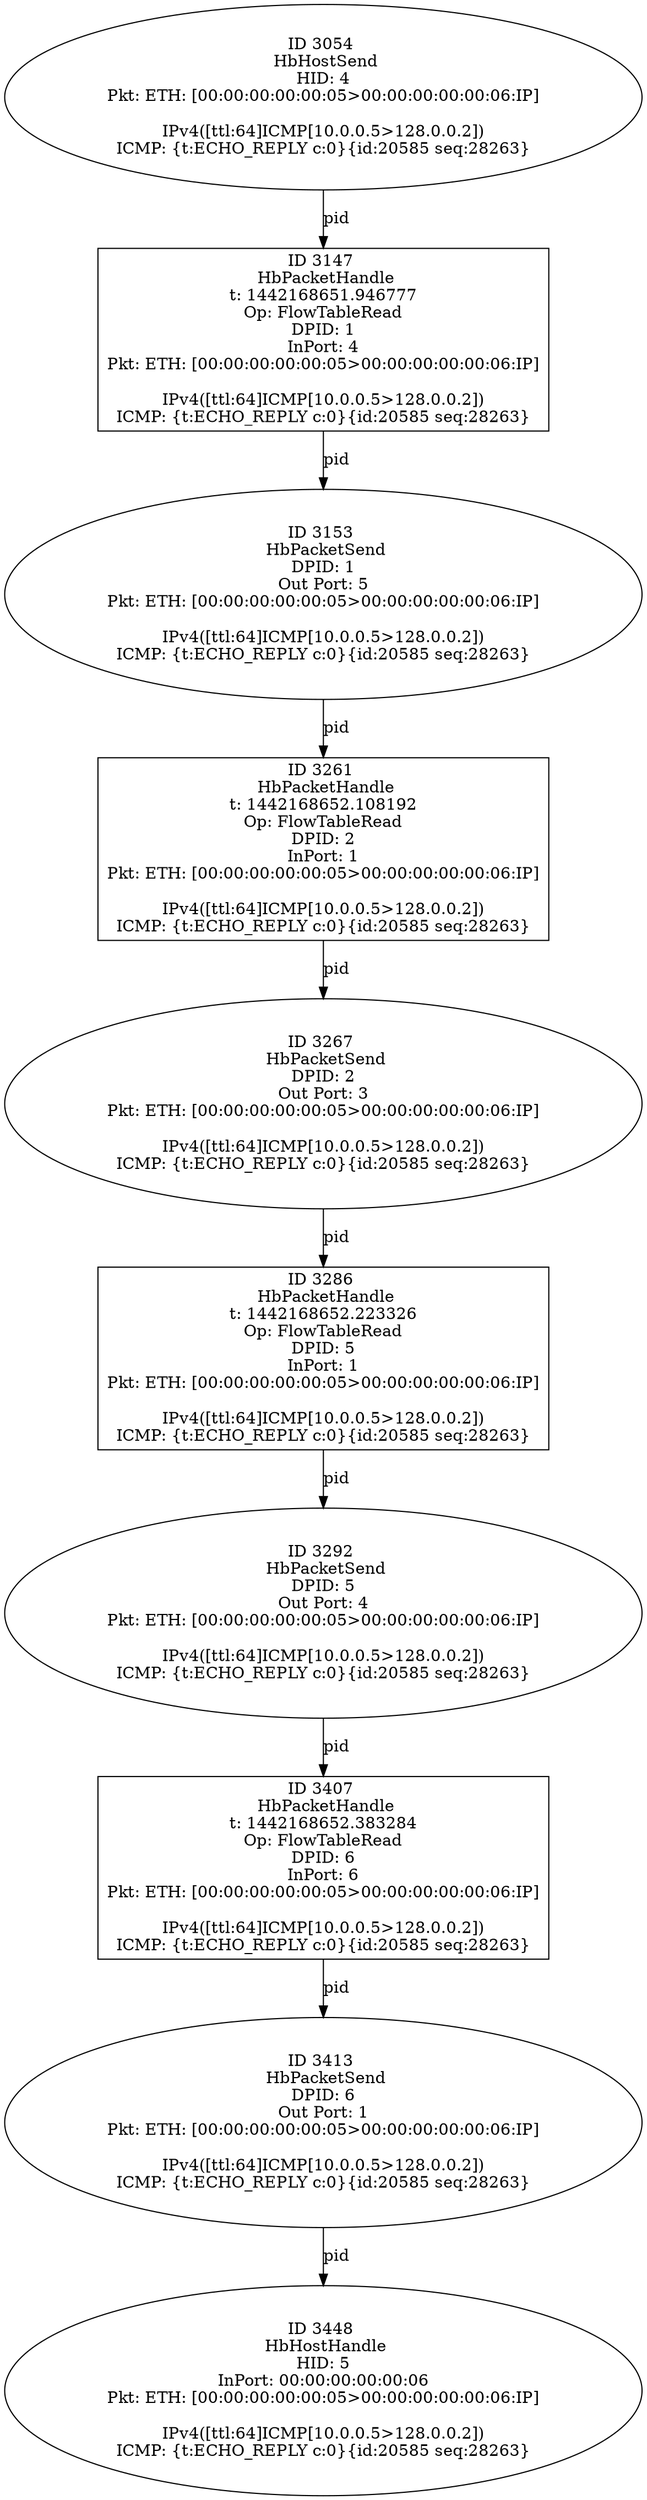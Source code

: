 strict digraph G {
3267 [shape=oval, event=<hb_events.HbPacketSend object at 0x10adf4850>, label="ID 3267 
 HbPacketSend
DPID: 2
Out Port: 3
Pkt: ETH: [00:00:00:00:00:05>00:00:00:00:00:06:IP]

IPv4([ttl:64]ICMP[10.0.0.5>128.0.0.2])
ICMP: {t:ECHO_REPLY c:0}{id:20585 seq:28263}"];
3147 [shape=box, event=<hb_events.HbPacketHandle object at 0x10ad8e950>, label="ID 3147 
 HbPacketHandle
t: 1442168651.946777
Op: FlowTableRead
DPID: 1
InPort: 4
Pkt: ETH: [00:00:00:00:00:05>00:00:00:00:00:06:IP]

IPv4([ttl:64]ICMP[10.0.0.5>128.0.0.2])
ICMP: {t:ECHO_REPLY c:0}{id:20585 seq:28263}"];
3054 [shape=oval, event=<hb_events.HbHostSend object at 0x10ad3a6d0>, label="ID 3054 
 HbHostSend
HID: 4
Pkt: ETH: [00:00:00:00:00:05>00:00:00:00:00:06:IP]

IPv4([ttl:64]ICMP[10.0.0.5>128.0.0.2])
ICMP: {t:ECHO_REPLY c:0}{id:20585 seq:28263}"];
3407 [shape=box, event=<hb_events.HbPacketHandle object at 0x10ae6ca50>, label="ID 3407 
 HbPacketHandle
t: 1442168652.383284
Op: FlowTableRead
DPID: 6
InPort: 6
Pkt: ETH: [00:00:00:00:00:05>00:00:00:00:00:06:IP]

IPv4([ttl:64]ICMP[10.0.0.5>128.0.0.2])
ICMP: {t:ECHO_REPLY c:0}{id:20585 seq:28263}"];
3153 [shape=oval, event=<hb_events.HbPacketSend object at 0x10ad8ed10>, label="ID 3153 
 HbPacketSend
DPID: 1
Out Port: 5
Pkt: ETH: [00:00:00:00:00:05>00:00:00:00:00:06:IP]

IPv4([ttl:64]ICMP[10.0.0.5>128.0.0.2])
ICMP: {t:ECHO_REPLY c:0}{id:20585 seq:28263}"];
3413 [shape=oval, event=<hb_events.HbPacketSend object at 0x10ae6ce90>, label="ID 3413 
 HbPacketSend
DPID: 6
Out Port: 1
Pkt: ETH: [00:00:00:00:00:05>00:00:00:00:00:06:IP]

IPv4([ttl:64]ICMP[10.0.0.5>128.0.0.2])
ICMP: {t:ECHO_REPLY c:0}{id:20585 seq:28263}"];
3286 [shape=box, event=<hb_events.HbPacketHandle object at 0x10ae08150>, label="ID 3286 
 HbPacketHandle
t: 1442168652.223326
Op: FlowTableRead
DPID: 5
InPort: 1
Pkt: ETH: [00:00:00:00:00:05>00:00:00:00:00:06:IP]

IPv4([ttl:64]ICMP[10.0.0.5>128.0.0.2])
ICMP: {t:ECHO_REPLY c:0}{id:20585 seq:28263}"];
3448 [shape=oval, event=<hb_events.HbHostHandle object at 0x10ae88fd0>, label="ID 3448 
 HbHostHandle
HID: 5
InPort: 00:00:00:00:00:06
Pkt: ETH: [00:00:00:00:00:05>00:00:00:00:00:06:IP]

IPv4([ttl:64]ICMP[10.0.0.5>128.0.0.2])
ICMP: {t:ECHO_REPLY c:0}{id:20585 seq:28263}"];
3292 [shape=oval, event=<hb_events.HbPacketSend object at 0x10ae085d0>, label="ID 3292 
 HbPacketSend
DPID: 5
Out Port: 4
Pkt: ETH: [00:00:00:00:00:05>00:00:00:00:00:06:IP]

IPv4([ttl:64]ICMP[10.0.0.5>128.0.0.2])
ICMP: {t:ECHO_REPLY c:0}{id:20585 seq:28263}"];
3261 [shape=box, event=<hb_events.HbPacketHandle object at 0x10aded390>, label="ID 3261 
 HbPacketHandle
t: 1442168652.108192
Op: FlowTableRead
DPID: 2
InPort: 1
Pkt: ETH: [00:00:00:00:00:05>00:00:00:00:00:06:IP]

IPv4([ttl:64]ICMP[10.0.0.5>128.0.0.2])
ICMP: {t:ECHO_REPLY c:0}{id:20585 seq:28263}"];
3267 -> 3286  [rel=pid, label=pid];
3147 -> 3153  [rel=pid, label=pid];
3054 -> 3147  [rel=pid, label=pid];
3407 -> 3413  [rel=pid, label=pid];
3153 -> 3261  [rel=pid, label=pid];
3413 -> 3448  [rel=pid, label=pid];
3286 -> 3292  [rel=pid, label=pid];
3292 -> 3407  [rel=pid, label=pid];
3261 -> 3267  [rel=pid, label=pid];
}
